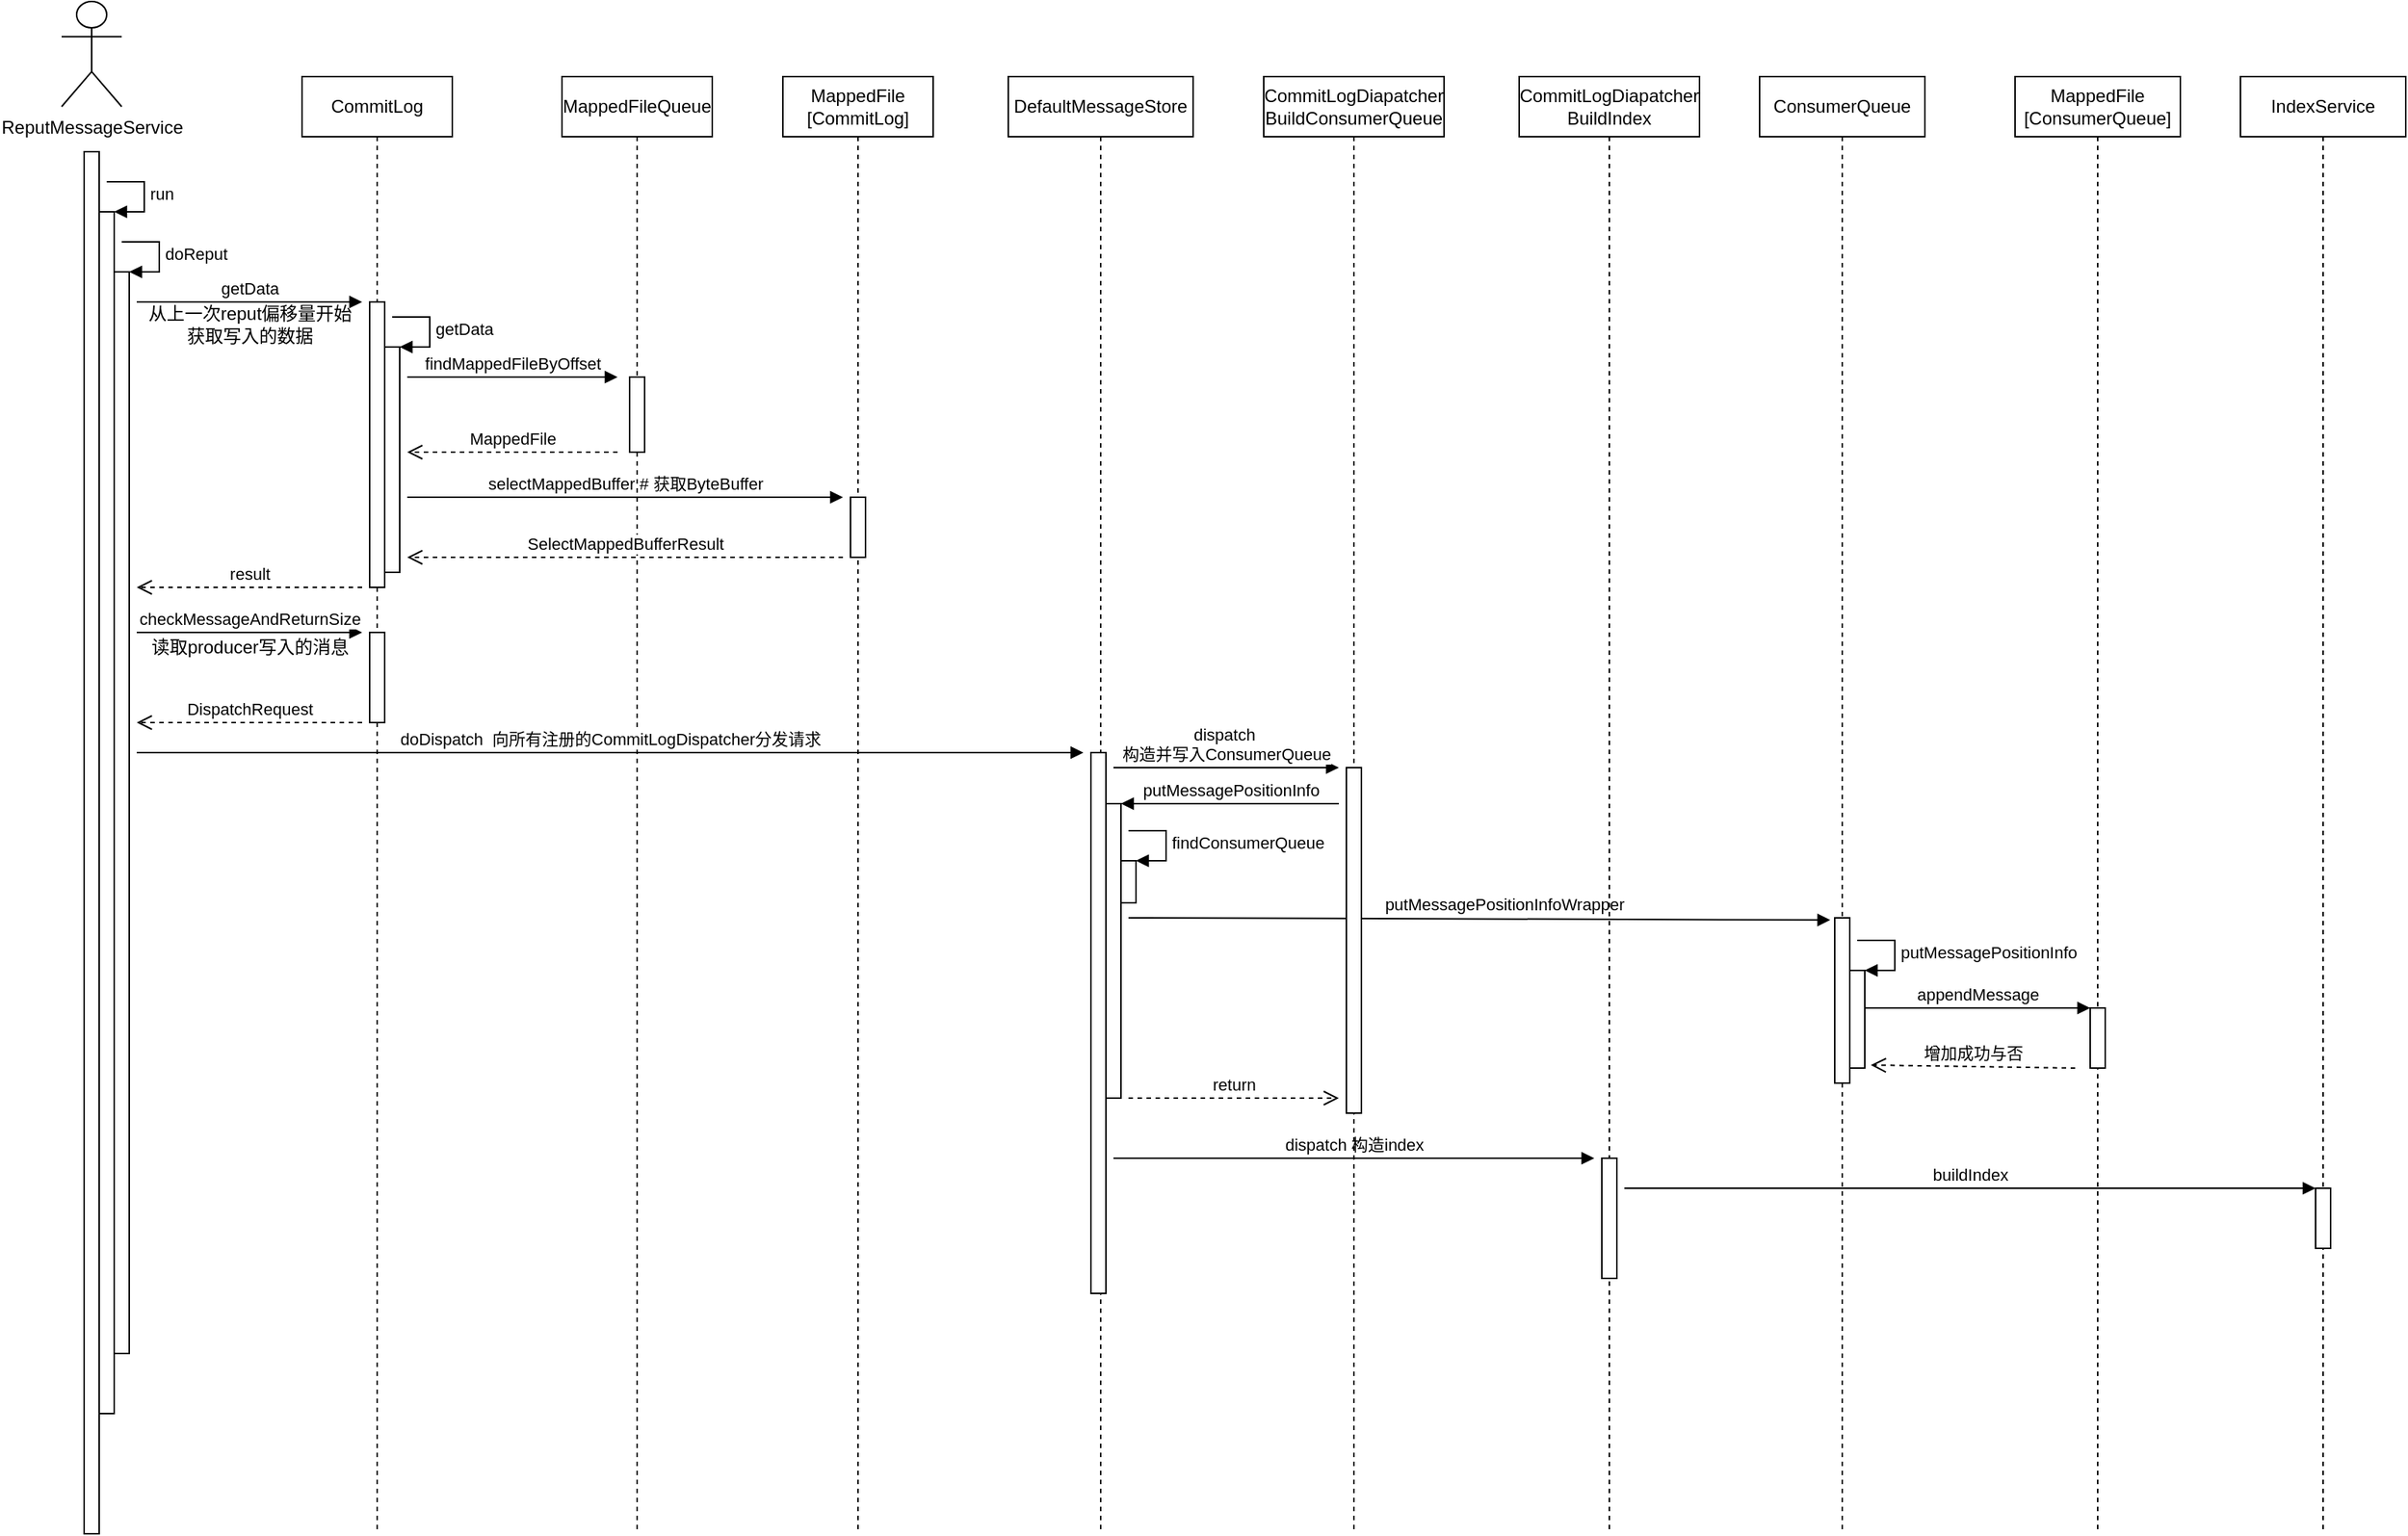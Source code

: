 <mxfile version="12.3.2" type="device" pages="3"><diagram id="EgtZbDpwH9RTkT5UkzHw" name="Page-1"><mxGraphModel dx="946" dy="725" grid="1" gridSize="10" guides="1" tooltips="1" connect="1" arrows="1" fold="1" page="1" pageScale="1" pageWidth="827" pageHeight="1169" math="0" shadow="0"><root><mxCell id="0"/><mxCell id="1" parent="0"/><mxCell id="aLy0qGlWGMyq7bjfk5lO-1" value="ReputMessageService" style="shape=umlActor;verticalLabelPosition=bottom;labelBackgroundColor=#ffffff;verticalAlign=top;html=1;" vertex="1" parent="1"><mxGeometry x="80" y="20" width="40" height="70" as="geometry"/></mxCell><mxCell id="aLy0qGlWGMyq7bjfk5lO-2" value="" style="html=1;points=[];perimeter=orthogonalPerimeter;" vertex="1" parent="1"><mxGeometry x="95" y="120" width="10" height="920" as="geometry"/></mxCell><mxCell id="aLy0qGlWGMyq7bjfk5lO-3" value="" style="html=1;points=[];perimeter=orthogonalPerimeter;" vertex="1" parent="1"><mxGeometry x="105" y="160" width="10" height="800" as="geometry"/></mxCell><mxCell id="aLy0qGlWGMyq7bjfk5lO-4" value="run" style="edgeStyle=orthogonalEdgeStyle;html=1;align=left;spacingLeft=2;endArrow=block;rounded=0;entryX=1;entryY=0;" edge="1" target="aLy0qGlWGMyq7bjfk5lO-3" parent="1"><mxGeometry relative="1" as="geometry"><mxPoint x="110" y="140" as="sourcePoint"/><Array as="points"><mxPoint x="135" y="140"/></Array></mxGeometry></mxCell><mxCell id="aLy0qGlWGMyq7bjfk5lO-5" value="" style="html=1;points=[];perimeter=orthogonalPerimeter;" vertex="1" parent="1"><mxGeometry x="115" y="200" width="10" height="720" as="geometry"/></mxCell><mxCell id="aLy0qGlWGMyq7bjfk5lO-6" value="doReput" style="edgeStyle=orthogonalEdgeStyle;html=1;align=left;spacingLeft=2;endArrow=block;rounded=0;entryX=1;entryY=0;" edge="1" target="aLy0qGlWGMyq7bjfk5lO-5" parent="1"><mxGeometry relative="1" as="geometry"><mxPoint x="120" y="180" as="sourcePoint"/><Array as="points"><mxPoint x="145" y="180"/></Array></mxGeometry></mxCell><mxCell id="aLy0qGlWGMyq7bjfk5lO-7" value="CommitLog" style="shape=umlLifeline;perimeter=lifelinePerimeter;whiteSpace=wrap;html=1;container=1;collapsible=0;recursiveResize=0;outlineConnect=0;" vertex="1" parent="1"><mxGeometry x="240" y="70" width="100" height="970" as="geometry"/></mxCell><mxCell id="aLy0qGlWGMyq7bjfk5lO-8" value="" style="html=1;points=[];perimeter=orthogonalPerimeter;" vertex="1" parent="aLy0qGlWGMyq7bjfk5lO-7"><mxGeometry x="45" y="150" width="10" height="190" as="geometry"/></mxCell><mxCell id="aLy0qGlWGMyq7bjfk5lO-10" value="" style="html=1;points=[];perimeter=orthogonalPerimeter;" vertex="1" parent="aLy0qGlWGMyq7bjfk5lO-7"><mxGeometry x="55" y="180" width="10" height="150" as="geometry"/></mxCell><mxCell id="aLy0qGlWGMyq7bjfk5lO-11" value="getData" style="edgeStyle=orthogonalEdgeStyle;html=1;align=left;spacingLeft=2;endArrow=block;rounded=0;entryX=1;entryY=0;" edge="1" target="aLy0qGlWGMyq7bjfk5lO-10" parent="aLy0qGlWGMyq7bjfk5lO-7"><mxGeometry relative="1" as="geometry"><mxPoint x="60" y="160" as="sourcePoint"/><Array as="points"><mxPoint x="85" y="160"/></Array></mxGeometry></mxCell><mxCell id="aLy0qGlWGMyq7bjfk5lO-16" value="findMappedFileByOffset" style="html=1;verticalAlign=bottom;endArrow=block;" edge="1" parent="aLy0qGlWGMyq7bjfk5lO-7"><mxGeometry width="80" relative="1" as="geometry"><mxPoint x="70" y="200" as="sourcePoint"/><mxPoint x="210" y="200" as="targetPoint"/></mxGeometry></mxCell><mxCell id="aLy0qGlWGMyq7bjfk5lO-20" value="selectMappedBuffer # 获取ByteBuffer" style="html=1;verticalAlign=bottom;endArrow=block;" edge="1" parent="aLy0qGlWGMyq7bjfk5lO-7"><mxGeometry width="80" relative="1" as="geometry"><mxPoint x="70" y="280" as="sourcePoint"/><mxPoint x="360" y="280" as="targetPoint"/></mxGeometry></mxCell><mxCell id="aLy0qGlWGMyq7bjfk5lO-24" value="" style="html=1;points=[];perimeter=orthogonalPerimeter;" vertex="1" parent="aLy0qGlWGMyq7bjfk5lO-7"><mxGeometry x="45" y="370" width="10" height="60" as="geometry"/></mxCell><mxCell id="aLy0qGlWGMyq7bjfk5lO-9" value="getData" style="html=1;verticalAlign=bottom;endArrow=block;" edge="1" parent="1"><mxGeometry width="80" relative="1" as="geometry"><mxPoint x="130" y="220" as="sourcePoint"/><mxPoint x="280" y="220" as="targetPoint"/></mxGeometry></mxCell><mxCell id="aLy0qGlWGMyq7bjfk5lO-12" value="MappedFileQueue" style="shape=umlLifeline;perimeter=lifelinePerimeter;whiteSpace=wrap;html=1;container=1;collapsible=0;recursiveResize=0;outlineConnect=0;" vertex="1" parent="1"><mxGeometry x="413" y="70" width="100" height="970" as="geometry"/></mxCell><mxCell id="aLy0qGlWGMyq7bjfk5lO-13" value="" style="html=1;points=[];perimeter=orthogonalPerimeter;" vertex="1" parent="aLy0qGlWGMyq7bjfk5lO-12"><mxGeometry x="45" y="200" width="10" height="50" as="geometry"/></mxCell><mxCell id="aLy0qGlWGMyq7bjfk5lO-17" value="MappedFile" style="html=1;verticalAlign=bottom;endArrow=open;dashed=1;endSize=8;" edge="1" parent="1"><mxGeometry relative="1" as="geometry"><mxPoint x="450" y="320" as="sourcePoint"/><mxPoint x="310" y="320" as="targetPoint"/></mxGeometry></mxCell><mxCell id="aLy0qGlWGMyq7bjfk5lO-18" value="MappedFile&lt;br&gt;[CommitLog]" style="shape=umlLifeline;perimeter=lifelinePerimeter;whiteSpace=wrap;html=1;container=1;collapsible=0;recursiveResize=0;outlineConnect=0;" vertex="1" parent="1"><mxGeometry x="560" y="70" width="100" height="970" as="geometry"/></mxCell><mxCell id="aLy0qGlWGMyq7bjfk5lO-19" value="" style="html=1;points=[];perimeter=orthogonalPerimeter;" vertex="1" parent="aLy0qGlWGMyq7bjfk5lO-18"><mxGeometry x="45" y="280" width="10" height="40" as="geometry"/></mxCell><mxCell id="aLy0qGlWGMyq7bjfk5lO-21" value="SelectMappedBufferResult" style="html=1;verticalAlign=bottom;endArrow=open;dashed=1;endSize=8;" edge="1" parent="1"><mxGeometry relative="1" as="geometry"><mxPoint x="600" y="390" as="sourcePoint"/><mxPoint x="310" y="390" as="targetPoint"/></mxGeometry></mxCell><mxCell id="aLy0qGlWGMyq7bjfk5lO-22" value="result" style="html=1;verticalAlign=bottom;endArrow=open;dashed=1;endSize=8;" edge="1" parent="1"><mxGeometry relative="1" as="geometry"><mxPoint x="280" y="410" as="sourcePoint"/><mxPoint x="130" y="410" as="targetPoint"/></mxGeometry></mxCell><mxCell id="aLy0qGlWGMyq7bjfk5lO-23" value="从上一次reput偏移量开始&lt;br&gt;获取写入的数据" style="text;html=1;align=center;verticalAlign=middle;resizable=0;points=[];;autosize=1;" vertex="1" parent="1"><mxGeometry x="130" y="220" width="150" height="30" as="geometry"/></mxCell><mxCell id="aLy0qGlWGMyq7bjfk5lO-25" value="checkMessageAndReturnSize" style="html=1;verticalAlign=bottom;endArrow=block;" edge="1" parent="1"><mxGeometry width="80" relative="1" as="geometry"><mxPoint x="130" y="440" as="sourcePoint"/><mxPoint x="280" y="440" as="targetPoint"/></mxGeometry></mxCell><mxCell id="aLy0qGlWGMyq7bjfk5lO-26" value="读取producer写入的消息" style="text;html=1;align=center;verticalAlign=middle;resizable=0;points=[];;autosize=1;" vertex="1" parent="1"><mxGeometry x="130" y="440" width="150" height="20" as="geometry"/></mxCell><mxCell id="aLy0qGlWGMyq7bjfk5lO-27" value="DispatchRequest" style="html=1;verticalAlign=bottom;endArrow=open;dashed=1;endSize=8;" edge="1" parent="1"><mxGeometry relative="1" as="geometry"><mxPoint x="280" y="500" as="sourcePoint"/><mxPoint x="130" y="500" as="targetPoint"/></mxGeometry></mxCell><mxCell id="aLy0qGlWGMyq7bjfk5lO-28" value="DefaultMessageStore" style="shape=umlLifeline;perimeter=lifelinePerimeter;whiteSpace=wrap;html=1;container=1;collapsible=0;recursiveResize=0;outlineConnect=0;" vertex="1" parent="1"><mxGeometry x="710" y="70" width="123" height="970" as="geometry"/></mxCell><mxCell id="aLy0qGlWGMyq7bjfk5lO-30" value="" style="html=1;points=[];perimeter=orthogonalPerimeter;" vertex="1" parent="aLy0qGlWGMyq7bjfk5lO-28"><mxGeometry x="55" y="450" width="10" height="360" as="geometry"/></mxCell><mxCell id="aLy0qGlWGMyq7bjfk5lO-36" value="dispatch&amp;nbsp; &lt;br&gt;构造并写入ConsumerQueue" style="html=1;verticalAlign=bottom;endArrow=block;" edge="1" parent="aLy0qGlWGMyq7bjfk5lO-28"><mxGeometry width="80" relative="1" as="geometry"><mxPoint x="70" y="460" as="sourcePoint"/><mxPoint x="220" y="460" as="targetPoint"/></mxGeometry></mxCell><mxCell id="aLy0qGlWGMyq7bjfk5lO-41" value="" style="html=1;points=[];perimeter=orthogonalPerimeter;" vertex="1" parent="aLy0qGlWGMyq7bjfk5lO-28"><mxGeometry x="65" y="484" width="10" height="196" as="geometry"/></mxCell><mxCell id="aLy0qGlWGMyq7bjfk5lO-42" value="putMessagePositionInfo" style="html=1;verticalAlign=bottom;endArrow=block;entryX=1;entryY=0;" edge="1" target="aLy0qGlWGMyq7bjfk5lO-41" parent="aLy0qGlWGMyq7bjfk5lO-28"><mxGeometry relative="1" as="geometry"><mxPoint x="220" y="484" as="sourcePoint"/></mxGeometry></mxCell><mxCell id="aLy0qGlWGMyq7bjfk5lO-44" value="" style="html=1;points=[];perimeter=orthogonalPerimeter;" vertex="1" parent="aLy0qGlWGMyq7bjfk5lO-28"><mxGeometry x="75" y="522" width="10" height="28" as="geometry"/></mxCell><mxCell id="aLy0qGlWGMyq7bjfk5lO-45" value="findConsumerQueue" style="edgeStyle=orthogonalEdgeStyle;html=1;align=left;spacingLeft=2;endArrow=block;rounded=0;entryX=1;entryY=0;" edge="1" target="aLy0qGlWGMyq7bjfk5lO-44" parent="aLy0qGlWGMyq7bjfk5lO-28"><mxGeometry relative="1" as="geometry"><mxPoint x="80" y="502" as="sourcePoint"/><Array as="points"><mxPoint x="105" y="502"/></Array></mxGeometry></mxCell><mxCell id="aLy0qGlWGMyq7bjfk5lO-48" value="putMessagePositionInfoWrapper" style="html=1;verticalAlign=bottom;endArrow=block;entryX=-0.3;entryY=0.013;entryDx=0;entryDy=0;entryPerimeter=0;" edge="1" parent="aLy0qGlWGMyq7bjfk5lO-28" target="aLy0qGlWGMyq7bjfk5lO-47"><mxGeometry x="0.071" y="1" width="80" relative="1" as="geometry"><mxPoint x="80" y="560" as="sourcePoint"/><mxPoint x="540" y="560" as="targetPoint"/><mxPoint as="offset"/></mxGeometry></mxCell><mxCell id="aLy0qGlWGMyq7bjfk5lO-62" value="dispatch 构造index" style="html=1;verticalAlign=bottom;endArrow=block;" edge="1" parent="aLy0qGlWGMyq7bjfk5lO-28"><mxGeometry width="80" relative="1" as="geometry"><mxPoint x="70" y="720" as="sourcePoint"/><mxPoint x="390" y="720" as="targetPoint"/></mxGeometry></mxCell><mxCell id="aLy0qGlWGMyq7bjfk5lO-31" value="doDispatch&amp;nbsp; 向所有注册的CommitLogDispatcher分发请求" style="html=1;verticalAlign=bottom;endArrow=block;" edge="1" parent="1"><mxGeometry width="80" relative="1" as="geometry"><mxPoint x="130" y="520" as="sourcePoint"/><mxPoint x="760" y="520" as="targetPoint"/></mxGeometry></mxCell><mxCell id="aLy0qGlWGMyq7bjfk5lO-32" value="CommitLogDiapatcher&lt;br&gt;BuildConsumerQueue" style="shape=umlLifeline;perimeter=lifelinePerimeter;whiteSpace=wrap;html=1;container=1;collapsible=0;recursiveResize=0;outlineConnect=0;" vertex="1" parent="1"><mxGeometry x="880" y="70" width="120" height="970" as="geometry"/></mxCell><mxCell id="aLy0qGlWGMyq7bjfk5lO-33" value="" style="html=1;points=[];perimeter=orthogonalPerimeter;" vertex="1" parent="aLy0qGlWGMyq7bjfk5lO-32"><mxGeometry x="55" y="460" width="10" height="230" as="geometry"/></mxCell><mxCell id="aLy0qGlWGMyq7bjfk5lO-34" value="CommitLogDiapatcher&lt;br&gt;BuildIndex" style="shape=umlLifeline;perimeter=lifelinePerimeter;whiteSpace=wrap;html=1;container=1;collapsible=0;recursiveResize=0;outlineConnect=0;" vertex="1" parent="1"><mxGeometry x="1050" y="70" width="120" height="970" as="geometry"/></mxCell><mxCell id="aLy0qGlWGMyq7bjfk5lO-35" value="" style="html=1;points=[];perimeter=orthogonalPerimeter;" vertex="1" parent="aLy0qGlWGMyq7bjfk5lO-34"><mxGeometry x="55" y="720" width="10" height="80" as="geometry"/></mxCell><mxCell id="aLy0qGlWGMyq7bjfk5lO-64" value="buildIndex" style="html=1;verticalAlign=bottom;endArrow=block;" edge="1" parent="aLy0qGlWGMyq7bjfk5lO-34"><mxGeometry width="80" relative="1" as="geometry"><mxPoint x="70" y="740" as="sourcePoint"/><mxPoint x="530" y="740" as="targetPoint"/></mxGeometry></mxCell><mxCell id="aLy0qGlWGMyq7bjfk5lO-46" value="ConsumerQueue" style="shape=umlLifeline;perimeter=lifelinePerimeter;whiteSpace=wrap;html=1;container=1;collapsible=0;recursiveResize=0;outlineConnect=0;" vertex="1" parent="1"><mxGeometry x="1210" y="70" width="110" height="970" as="geometry"/></mxCell><mxCell id="aLy0qGlWGMyq7bjfk5lO-47" value="" style="html=1;points=[];perimeter=orthogonalPerimeter;" vertex="1" parent="aLy0qGlWGMyq7bjfk5lO-46"><mxGeometry x="50" y="560" width="10" height="110" as="geometry"/></mxCell><mxCell id="aLy0qGlWGMyq7bjfk5lO-49" value="" style="html=1;points=[];perimeter=orthogonalPerimeter;" vertex="1" parent="aLy0qGlWGMyq7bjfk5lO-46"><mxGeometry x="60" y="595" width="10" height="65" as="geometry"/></mxCell><mxCell id="aLy0qGlWGMyq7bjfk5lO-50" value="putMessagePositionInfo" style="edgeStyle=orthogonalEdgeStyle;html=1;align=left;spacingLeft=2;endArrow=block;rounded=0;entryX=1;entryY=0;" edge="1" target="aLy0qGlWGMyq7bjfk5lO-49" parent="aLy0qGlWGMyq7bjfk5lO-46"><mxGeometry relative="1" as="geometry"><mxPoint x="65" y="575" as="sourcePoint"/><Array as="points"><mxPoint x="90" y="575"/></Array></mxGeometry></mxCell><mxCell id="aLy0qGlWGMyq7bjfk5lO-56" value="appendMessage" style="html=1;verticalAlign=bottom;endArrow=block;entryX=0;entryY=0;entryDx=0;entryDy=0;entryPerimeter=0;" edge="1" parent="aLy0qGlWGMyq7bjfk5lO-46" target="aLy0qGlWGMyq7bjfk5lO-55"><mxGeometry width="80" relative="1" as="geometry"><mxPoint x="70" y="620" as="sourcePoint"/><mxPoint x="210" y="620" as="targetPoint"/></mxGeometry></mxCell><mxCell id="aLy0qGlWGMyq7bjfk5lO-51" value="MappedFile&lt;br&gt;[ConsumerQueue]" style="shape=umlLifeline;perimeter=lifelinePerimeter;whiteSpace=wrap;html=1;container=1;collapsible=0;recursiveResize=0;outlineConnect=0;" vertex="1" parent="1"><mxGeometry x="1380" y="70" width="110" height="970" as="geometry"/></mxCell><mxCell id="aLy0qGlWGMyq7bjfk5lO-55" value="" style="html=1;points=[];perimeter=orthogonalPerimeter;" vertex="1" parent="aLy0qGlWGMyq7bjfk5lO-51"><mxGeometry x="50" y="620" width="10" height="40" as="geometry"/></mxCell><mxCell id="aLy0qGlWGMyq7bjfk5lO-57" value="增加成功与否" style="html=1;verticalAlign=bottom;endArrow=open;dashed=1;endSize=8;entryX=1.4;entryY=0.969;entryDx=0;entryDy=0;entryPerimeter=0;" edge="1" parent="1" target="aLy0qGlWGMyq7bjfk5lO-49"><mxGeometry relative="1" as="geometry"><mxPoint x="1420" y="730" as="sourcePoint"/><mxPoint x="1290" y="730" as="targetPoint"/></mxGeometry></mxCell><mxCell id="aLy0qGlWGMyq7bjfk5lO-59" value="return" style="html=1;verticalAlign=bottom;endArrow=open;dashed=1;endSize=8;" edge="1" parent="1"><mxGeometry relative="1" as="geometry"><mxPoint x="790" y="750" as="sourcePoint"/><mxPoint x="930" y="750" as="targetPoint"/></mxGeometry></mxCell><mxCell id="aLy0qGlWGMyq7bjfk5lO-60" value="IndexService" style="shape=umlLifeline;perimeter=lifelinePerimeter;whiteSpace=wrap;html=1;container=1;collapsible=0;recursiveResize=0;outlineConnect=0;" vertex="1" parent="1"><mxGeometry x="1530" y="70" width="110" height="970" as="geometry"/></mxCell><mxCell id="aLy0qGlWGMyq7bjfk5lO-61" value="" style="html=1;points=[];perimeter=orthogonalPerimeter;" vertex="1" parent="aLy0qGlWGMyq7bjfk5lO-60"><mxGeometry x="50" y="740" width="10" height="40" as="geometry"/></mxCell></root></mxGraphModel></diagram><diagram id="r-48XxhaCMrQ5tIbxF8X" name="rebalance"><mxGraphModel dx="946" dy="725" grid="1" gridSize="10" guides="1" tooltips="1" connect="1" arrows="1" fold="1" page="1" pageScale="1" pageWidth="827" pageHeight="1169" math="0" shadow="0"><root><mxCell id="wR2o6IQiaJGWkdRBstzc-0"/><mxCell id="wR2o6IQiaJGWkdRBstzc-1" parent="wR2o6IQiaJGWkdRBstzc-0"/><object label="&lt;div style=&quot;text-align: left&quot;&gt;consumer&lt;/div&gt;" placeholders="1" c4Name="name" c4Type="ExecutionEnvironment" c4Application="applicationAndVersion" id="wR2o6IQiaJGWkdRBstzc-2"><mxCell style="rounded=1;whiteSpace=wrap;html=1;labelBackgroundColor=none;fillColor=#ffffff;fontColor=#000000;align=left;arcSize=3;strokeColor=#000000;verticalAlign=bottom;" vertex="1" parent="wR2o6IQiaJGWkdRBstzc-1"><mxGeometry x="120" y="360" width="870" height="330" as="geometry"/><C4ExecutionEnvironment as="c4"/></mxCell></object><object label="&lt;div style=&quot;text-align: left&quot;&gt;name server&lt;/div&gt;" placeholders="1" c4Name="name" c4Type="ExecutionEnvironment" c4Application="applicationAndVersion" id="wR2o6IQiaJGWkdRBstzc-3"><mxCell style="rounded=1;whiteSpace=wrap;html=1;labelBackgroundColor=none;fillColor=#ffffff;fontColor=#000000;align=left;arcSize=3;strokeColor=#000000;verticalAlign=bottom;" vertex="1" parent="wR2o6IQiaJGWkdRBstzc-1"><mxGeometry x="120" y="40" width="570" height="280" as="geometry"/><C4ExecutionEnvironment as="c4"/></mxCell></object><object label="&lt;span&gt;&lt;b&gt;MQClientInstance&lt;/b&gt;&lt;/span&gt;&lt;div&gt;[Component:&amp;nbsp;&lt;span&gt;netty-client&lt;/span&gt;&lt;span&gt;]&lt;/span&gt;&lt;/div&gt;&lt;div&gt;&lt;br&gt;&lt;/div&gt;&lt;div&gt;&lt;br&gt;&lt;/div&gt;" placeholders="1" c4Name="name" c4Type="Component" c4Technology="technology" c4Description="Beschreibung" id="wR2o6IQiaJGWkdRBstzc-4"><mxCell style="rounded=1;whiteSpace=wrap;html=1;labelBackgroundColor=none;fillColor=#dae8fc;fontColor=#000000;align=center;arcSize=7;strokeColor=#6c8ebf;" vertex="1" parent="wR2o6IQiaJGWkdRBstzc-1"><mxGeometry x="150" y="370" width="160" height="110" as="geometry"/><C4Component as="c4"/></mxCell></object><object label="&lt;span&gt;&lt;b&gt;RouteInfoManager&lt;/b&gt;&lt;/span&gt;&lt;div&gt;[Component: map&lt;span&gt;]&lt;/span&gt;&lt;/div&gt;&lt;div&gt;&lt;br&gt;管理topic相关的路由信息，例如队列数量，所注册的broker信息，filter server信息&lt;/div&gt;&lt;div&gt;&lt;br&gt;&lt;/div&gt;" placeholders="1" c4Name="name" c4Type="Component" c4Technology="technology" c4Description="Beschreibung" id="wR2o6IQiaJGWkdRBstzc-6"><mxCell style="rounded=1;whiteSpace=wrap;html=1;labelBackgroundColor=none;fillColor=#dae8fc;fontColor=#000000;align=center;arcSize=7;strokeColor=#6c8ebf;" vertex="1" parent="wR2o6IQiaJGWkdRBstzc-1"><mxGeometry x="440" y="50" width="160" height="110" as="geometry"/><C4Component as="c4"/></mxCell></object><object label="&lt;span&gt;&lt;b&gt;KVConfigManager&lt;/b&gt;&lt;/span&gt;&lt;div&gt;[Component: map&lt;span&gt;]&lt;/span&gt;&lt;/div&gt;&lt;div&gt;&lt;br&gt;&lt;/div&gt;&lt;div&gt;管理元信息，例如topic是否有序&lt;/div&gt;" placeholders="1" c4Name="name" c4Type="Component" c4Technology="technology" c4Description="Beschreibung" id="wR2o6IQiaJGWkdRBstzc-7"><mxCell style="rounded=1;whiteSpace=wrap;html=1;labelBackgroundColor=none;fillColor=#dae8fc;fontColor=#000000;align=center;arcSize=7;strokeColor=#6c8ebf;" vertex="1" parent="wR2o6IQiaJGWkdRBstzc-1"><mxGeometry x="440" y="200" width="160" height="110" as="geometry"/><C4Component as="c4"/></mxCell></object><object label="&lt;span&gt;&lt;b&gt;RemotingServer&lt;/b&gt;&lt;/span&gt;&lt;div&gt;[Component: netty-server&lt;span&gt;]&lt;/span&gt;&lt;/div&gt;&lt;div&gt;&lt;br&gt;port: 9876&lt;/div&gt;&lt;div&gt;&lt;br&gt;&lt;/div&gt;" placeholders="1" c4Name="name" c4Type="Component" c4Technology="technology" c4Description="Beschreibung" id="wR2o6IQiaJGWkdRBstzc-8"><mxCell style="rounded=1;whiteSpace=wrap;html=1;labelBackgroundColor=none;fillColor=#dae8fc;fontColor=#000000;align=center;arcSize=7;strokeColor=#6c8ebf;" vertex="1" parent="wR2o6IQiaJGWkdRBstzc-1"><mxGeometry x="150" y="125" width="160" height="110" as="geometry"/><C4Component as="c4"/></mxCell></object><mxCell id="wR2o6IQiaJGWkdRBstzc-9" value="" style="endArrow=classic;html=1;exitX=0;exitY=0.25;exitDx=0;exitDy=0;entryX=0;entryY=0.5;entryDx=0;entryDy=0;fillColor=#ffe6cc;strokeColor=#d79b00;" edge="1" parent="wR2o6IQiaJGWkdRBstzc-1" source="wR2o6IQiaJGWkdRBstzc-4" target="wR2o6IQiaJGWkdRBstzc-8"><mxGeometry width="50" height="50" relative="1" as="geometry"><mxPoint x="50" y="430" as="sourcePoint"/><mxPoint x="90" y="170" as="targetPoint"/><Array as="points"><mxPoint x="80" y="398"/><mxPoint x="80" y="180"/></Array></mxGeometry></mxCell><mxCell id="wR2o6IQiaJGWkdRBstzc-10" value="1. 获取namesrv获取topic相关路由信息" style="text;html=1;align=center;verticalAlign=middle;resizable=0;points=[];;autosize=1;" vertex="1" parent="wR2o6IQiaJGWkdRBstzc-1"><mxGeometry x="80" y="330" width="220" height="20" as="geometry"/></mxCell><mxCell id="wR2o6IQiaJGWkdRBstzc-11" value="" style="endArrow=classic;html=1;exitX=1;exitY=0.25;exitDx=0;exitDy=0;entryX=0;entryY=0.5;entryDx=0;entryDy=0;fillColor=#ffe6cc;strokeColor=#d79b00;" edge="1" parent="wR2o6IQiaJGWkdRBstzc-1" source="wR2o6IQiaJGWkdRBstzc-8" target="wR2o6IQiaJGWkdRBstzc-6"><mxGeometry width="50" height="50" relative="1" as="geometry"><mxPoint x="330" y="190" as="sourcePoint"/><mxPoint x="380" y="140" as="targetPoint"/><Array as="points"><mxPoint x="360" y="153"/><mxPoint x="360" y="105"/></Array></mxGeometry></mxCell><mxCell id="wR2o6IQiaJGWkdRBstzc-12" value="" style="endArrow=classic;html=1;entryX=0;entryY=0.5;entryDx=0;entryDy=0;fillColor=#ffe6cc;strokeColor=#d79b00;" edge="1" parent="wR2o6IQiaJGWkdRBstzc-1" target="wR2o6IQiaJGWkdRBstzc-7"><mxGeometry width="50" height="50" relative="1" as="geometry"><mxPoint x="310" y="210" as="sourcePoint"/><mxPoint x="390" y="230" as="targetPoint"/><Array as="points"><mxPoint x="360" y="210"/><mxPoint x="360" y="255"/></Array></mxGeometry></mxCell><mxCell id="wR2o6IQiaJGWkdRBstzc-13" value="获取" style="text;html=1;align=center;verticalAlign=middle;resizable=0;points=[];;autosize=1;" vertex="1" parent="wR2o6IQiaJGWkdRBstzc-1"><mxGeometry x="360" y="115" width="40" height="20" as="geometry"/></mxCell><mxCell id="wR2o6IQiaJGWkdRBstzc-14" value="获取" style="text;html=1;align=center;verticalAlign=middle;resizable=0;points=[];;autosize=1;" vertex="1" parent="wR2o6IQiaJGWkdRBstzc-1"><mxGeometry x="360" y="225" width="40" height="20" as="geometry"/></mxCell><mxCell id="wR2o6IQiaJGWkdRBstzc-15" value="" style="endArrow=classic;html=1;exitX=0;exitY=0.25;exitDx=0;exitDy=0;entryX=0;entryY=0.5;entryDx=0;entryDy=0;fillColor=#ffe6cc;strokeColor=#d79b00;" edge="1" parent="wR2o6IQiaJGWkdRBstzc-1" source="wR2o6IQiaJGWkdRBstzc-8" target="wR2o6IQiaJGWkdRBstzc-4"><mxGeometry width="50" height="50" relative="1" as="geometry"><mxPoint x="10" y="250" as="sourcePoint"/><mxPoint x="60" y="420" as="targetPoint"/><Array as="points"><mxPoint x="60" y="153"/><mxPoint x="60" y="425"/></Array></mxGeometry></mxCell><mxCell id="wR2o6IQiaJGWkdRBstzc-16" value="2. 返回相关信息" style="text;html=1;align=center;verticalAlign=middle;resizable=0;points=[];;autosize=1;" vertex="1" parent="wR2o6IQiaJGWkdRBstzc-1"><mxGeometry x="40" y="125" width="100" height="20" as="geometry"/></mxCell><object label="&lt;span&gt;&lt;b&gt;DefaultMQPushConsumerImpl&lt;br&gt;&lt;/b&gt;&lt;/span&gt;&lt;div&gt;&lt;br&gt;&lt;/div&gt;" placeholders="1" c4Name="name" c4Type="Component" c4Technology="technology" c4Description="Beschreibung" id="wR2o6IQiaJGWkdRBstzc-17"><mxCell style="rounded=1;whiteSpace=wrap;html=1;labelBackgroundColor=none;fillColor=#dae8fc;fontColor=#000000;align=center;arcSize=7;strokeColor=#6c8ebf;" vertex="1" parent="wR2o6IQiaJGWkdRBstzc-1"><mxGeometry x="430" y="370" width="180" height="110" as="geometry"/><C4Component as="c4"/></mxCell></object><mxCell id="wR2o6IQiaJGWkdRBstzc-18" value="" style="endArrow=classic;html=1;exitX=1;exitY=0.5;exitDx=0;exitDy=0;entryX=0;entryY=0.5;entryDx=0;entryDy=0;fillColor=#ffe6cc;strokeColor=#d79b00;" edge="1" parent="wR2o6IQiaJGWkdRBstzc-1" source="wR2o6IQiaJGWkdRBstzc-4" target="wR2o6IQiaJGWkdRBstzc-17"><mxGeometry width="50" height="50" relative="1" as="geometry"><mxPoint x="350" y="390" as="sourcePoint"/><mxPoint x="400" y="340" as="targetPoint"/><Array as="points"/></mxGeometry></mxCell><mxCell id="wR2o6IQiaJGWkdRBstzc-19" value="3. 存储到本地" style="text;html=1;align=center;verticalAlign=middle;resizable=0;points=[];;autosize=1;" vertex="1" parent="wR2o6IQiaJGWkdRBstzc-1"><mxGeometry x="325" y="400" width="90" height="20" as="geometry"/></mxCell><object label="&lt;div style=&quot;text-align: left&quot;&gt;broker&lt;/div&gt;" placeholders="1" c4Name="name" c4Type="ExecutionEnvironment" c4Application="applicationAndVersion" id="wR2o6IQiaJGWkdRBstzc-20"><mxCell style="rounded=1;whiteSpace=wrap;html=1;labelBackgroundColor=none;fillColor=#ffffff;fontColor=#000000;align=left;arcSize=3;strokeColor=#000000;verticalAlign=bottom;" vertex="1" parent="wR2o6IQiaJGWkdRBstzc-1"><mxGeometry x="120" y="750" width="670" height="580" as="geometry"/><C4ExecutionEnvironment as="c4"/></mxCell></object><object label="&lt;span&gt;&lt;b&gt;RemotingServer&lt;/b&gt;&lt;/span&gt;&lt;div&gt;[Component: netty-server&lt;span&gt;]&lt;/span&gt;&lt;/div&gt;&lt;div&gt;&lt;br&gt;port: 10911&lt;/div&gt;&lt;div&gt;&lt;br&gt;&lt;/div&gt;" placeholders="1" c4Name="name" c4Type="Component" c4Technology="technology" c4Description="Beschreibung" id="wR2o6IQiaJGWkdRBstzc-21"><mxCell style="rounded=1;whiteSpace=wrap;html=1;labelBackgroundColor=none;fillColor=#dae8fc;fontColor=#000000;align=center;arcSize=7;strokeColor=#6c8ebf;" vertex="1" parent="wR2o6IQiaJGWkdRBstzc-1"><mxGeometry x="150" y="760" width="160" height="110" as="geometry"/><C4Component as="c4"/></mxCell></object><mxCell id="wR2o6IQiaJGWkdRBstzc-22" value="" style="endArrow=classic;html=1;exitX=0;exitY=0.75;exitDx=0;exitDy=0;entryX=0;entryY=0.25;entryDx=0;entryDy=0;fillColor=#f5f5f5;strokeColor=#666666;" edge="1" parent="wR2o6IQiaJGWkdRBstzc-1" source="wR2o6IQiaJGWkdRBstzc-4" target="wR2o6IQiaJGWkdRBstzc-21"><mxGeometry width="50" height="50" relative="1" as="geometry"><mxPoint x="40" y="600" as="sourcePoint"/><mxPoint x="80" y="800" as="targetPoint"/><Array as="points"><mxPoint x="80" y="453"/><mxPoint x="80" y="788"/></Array></mxGeometry></mxCell><mxCell id="wR2o6IQiaJGWkdRBstzc-23" value="4. 发送心跳包" style="text;html=1;align=center;verticalAlign=middle;resizable=0;points=[];;autosize=1;" vertex="1" parent="wR2o6IQiaJGWkdRBstzc-1"><mxGeometry x="60" y="430" width="90" height="20" as="geometry"/></mxCell><object label="&lt;span&gt;&lt;b&gt;SubscriptionGroupManager&lt;br&gt;&lt;/b&gt;[Component: map&lt;/span&gt;&lt;span&gt;]&lt;/span&gt;&lt;br&gt;&lt;div&gt;&lt;br&gt;管理消费者组相关信息&lt;/div&gt;" placeholders="1" c4Name="name" c4Type="Component" c4Technology="technology" c4Description="Beschreibung" id="wR2o6IQiaJGWkdRBstzc-24"><mxCell style="rounded=1;whiteSpace=wrap;html=1;labelBackgroundColor=none;fillColor=#dae8fc;fontColor=#000000;align=center;arcSize=7;strokeColor=#6c8ebf;" vertex="1" parent="wR2o6IQiaJGWkdRBstzc-1"><mxGeometry x="610" y="760" width="160" height="110" as="geometry"/><C4Component as="c4"/></mxCell></object><mxCell id="wR2o6IQiaJGWkdRBstzc-26" value="5. 构造订阅组信息" style="text;html=1;align=center;verticalAlign=middle;resizable=0;points=[];;autosize=1;" vertex="1" parent="wR2o6IQiaJGWkdRBstzc-1"><mxGeometry x="495" y="780" width="110" height="20" as="geometry"/></mxCell><object label="&lt;span&gt;&lt;b&gt;TopicConfigManager&lt;br&gt;&lt;/b&gt;[Component: map&lt;/span&gt;&lt;span&gt;]&lt;/span&gt;&lt;br&gt;&lt;div&gt;&lt;br&gt;管理topic配置信息&lt;/div&gt;" placeholders="1" c4Name="name" c4Type="Component" c4Technology="technology" c4Description="Beschreibung" id="wR2o6IQiaJGWkdRBstzc-27"><mxCell style="rounded=1;whiteSpace=wrap;html=1;labelBackgroundColor=none;fillColor=#dae8fc;fontColor=#000000;align=center;arcSize=7;strokeColor=#6c8ebf;" vertex="1" parent="wR2o6IQiaJGWkdRBstzc-1"><mxGeometry x="610" y="910" width="160" height="110" as="geometry"/><C4Component as="c4"/></mxCell></object><object label="&lt;span&gt;&lt;b&gt;ClientManagerProcessor&lt;/b&gt;&lt;/span&gt;&lt;div&gt;&lt;br&gt;&lt;/div&gt;&lt;div&gt;&lt;br&gt;处理客户端请求&lt;/div&gt;&lt;div&gt;&lt;br&gt;&lt;/div&gt;" placeholders="1" c4Name="name" c4Type="Component" c4Technology="technology" c4Description="Beschreibung" id="wR2o6IQiaJGWkdRBstzc-29"><mxCell style="rounded=1;whiteSpace=wrap;html=1;labelBackgroundColor=none;fillColor=#dae8fc;fontColor=#000000;align=center;arcSize=7;strokeColor=#6c8ebf;" vertex="1" parent="wR2o6IQiaJGWkdRBstzc-1"><mxGeometry x="335" y="760" width="160" height="110" as="geometry"/><C4Component as="c4"/></mxCell></object><mxCell id="wR2o6IQiaJGWkdRBstzc-30" value="" style="endArrow=classic;html=1;exitX=1;exitY=0.5;exitDx=0;exitDy=0;entryX=0;entryY=0.5;entryDx=0;entryDy=0;fillColor=#f5f5f5;strokeColor=#666666;" edge="1" parent="wR2o6IQiaJGWkdRBstzc-1" source="wR2o6IQiaJGWkdRBstzc-21" target="wR2o6IQiaJGWkdRBstzc-29"><mxGeometry width="50" height="50" relative="1" as="geometry"><mxPoint x="50" y="920" as="sourcePoint"/><mxPoint x="100" y="870" as="targetPoint"/></mxGeometry></mxCell><mxCell id="wR2o6IQiaJGWkdRBstzc-31" value="" style="endArrow=classic;html=1;exitX=1;exitY=0.5;exitDx=0;exitDy=0;entryX=0;entryY=0.5;entryDx=0;entryDy=0;fillColor=#f5f5f5;strokeColor=#666666;" edge="1" parent="wR2o6IQiaJGWkdRBstzc-1" source="wR2o6IQiaJGWkdRBstzc-29" target="wR2o6IQiaJGWkdRBstzc-24"><mxGeometry width="50" height="50" relative="1" as="geometry"><mxPoint x="480" y="950" as="sourcePoint"/><mxPoint x="530" y="900" as="targetPoint"/></mxGeometry></mxCell><mxCell id="wR2o6IQiaJGWkdRBstzc-32" value="" style="endArrow=classic;html=1;exitX=1;exitY=0.5;exitDx=0;exitDy=0;entryX=0;entryY=0.5;entryDx=0;entryDy=0;fillColor=#f5f5f5;strokeColor=#666666;" edge="1" parent="wR2o6IQiaJGWkdRBstzc-1" source="wR2o6IQiaJGWkdRBstzc-29" target="wR2o6IQiaJGWkdRBstzc-27"><mxGeometry width="50" height="50" relative="1" as="geometry"><mxPoint x="500" y="980" as="sourcePoint"/><mxPoint x="550" y="930" as="targetPoint"/><Array as="points"><mxPoint x="550" y="815"/><mxPoint x="550" y="965"/></Array></mxGeometry></mxCell><mxCell id="wR2o6IQiaJGWkdRBstzc-33" value="6. 构造相关的重试topic" style="text;html=1;align=center;verticalAlign=middle;resizable=0;points=[];;autosize=1;" vertex="1" parent="wR2o6IQiaJGWkdRBstzc-1"><mxGeometry x="490" y="880" width="140" height="20" as="geometry"/></mxCell><object label="&lt;span&gt;&lt;b&gt;ConsumerManager&lt;br&gt;&lt;/b&gt;[Component: map&lt;/span&gt;&lt;span&gt;]&lt;/span&gt;&lt;br&gt;&lt;div&gt;&lt;br&gt;管理consumer配置信息&lt;/div&gt;" placeholders="1" c4Name="name" c4Type="Component" c4Technology="technology" c4Description="Beschreibung" id="wR2o6IQiaJGWkdRBstzc-34"><mxCell style="rounded=1;whiteSpace=wrap;html=1;labelBackgroundColor=none;fillColor=#dae8fc;fontColor=#000000;align=center;arcSize=7;strokeColor=#6c8ebf;" vertex="1" parent="wR2o6IQiaJGWkdRBstzc-1"><mxGeometry x="335" y="910" width="160" height="110" as="geometry"/><C4Component as="c4"/></mxCell></object><mxCell id="wR2o6IQiaJGWkdRBstzc-35" value="" style="endArrow=classic;html=1;exitX=0.5;exitY=1;exitDx=0;exitDy=0;entryX=0.5;entryY=0;entryDx=0;entryDy=0;fillColor=#f5f5f5;strokeColor=#666666;" edge="1" parent="wR2o6IQiaJGWkdRBstzc-1" source="wR2o6IQiaJGWkdRBstzc-29" target="wR2o6IQiaJGWkdRBstzc-34"><mxGeometry width="50" height="50" relative="1" as="geometry"><mxPoint x="490" y="1080" as="sourcePoint"/><mxPoint x="540" y="1030" as="targetPoint"/></mxGeometry></mxCell><mxCell id="wR2o6IQiaJGWkdRBstzc-36" value="7. 注册consuemr" style="text;html=1;align=center;verticalAlign=middle;resizable=0;points=[];;autosize=1;" vertex="1" parent="wR2o6IQiaJGWkdRBstzc-1"><mxGeometry x="345" y="880" width="110" height="20" as="geometry"/></mxCell><object label="&lt;b&gt;RebalanceService&lt;/b&gt;&lt;br&gt;&lt;div&gt;[Component: thread&lt;span&gt;]&lt;/span&gt;&lt;/div&gt;&lt;div&gt;&lt;br&gt;&lt;/div&gt;&lt;div&gt;通知consuemr进行负载均衡&lt;/div&gt;" placeholders="1" c4Name="name" c4Type="Component" c4Technology="technology" c4Description="Beschreibung" id="wR2o6IQiaJGWkdRBstzc-38"><mxCell style="rounded=1;whiteSpace=wrap;html=1;labelBackgroundColor=none;fillColor=#dae8fc;fontColor=#000000;align=center;arcSize=7;strokeColor=#6c8ebf;" vertex="1" parent="wR2o6IQiaJGWkdRBstzc-1"><mxGeometry x="150" y="540" width="160" height="110" as="geometry"/><C4Component as="c4"/></mxCell></object><object label="&lt;b&gt;RebalancePushImpl&lt;/b&gt;&lt;br&gt;&lt;div&gt;[Component: thread&lt;span&gt;]&lt;/span&gt;&lt;/div&gt;&lt;div&gt;&lt;br&gt;&lt;/div&gt;&lt;div&gt;负载均衡组件&lt;/div&gt;" placeholders="1" c4Name="name" c4Type="Component" c4Technology="technology" c4Description="Beschreibung" id="wR2o6IQiaJGWkdRBstzc-39"><mxCell style="rounded=1;whiteSpace=wrap;html=1;labelBackgroundColor=none;fillColor=#dae8fc;fontColor=#000000;align=center;arcSize=7;strokeColor=#6c8ebf;" vertex="1" parent="wR2o6IQiaJGWkdRBstzc-1"><mxGeometry x="430" y="540" width="180" height="110" as="geometry"/><C4Component as="c4"/></mxCell></object><mxCell id="wR2o6IQiaJGWkdRBstzc-40" value="" style="endArrow=classic;html=1;exitX=1;exitY=0.5;exitDx=0;exitDy=0;entryX=0;entryY=0.673;entryDx=0;entryDy=0;fillColor=#dae8fc;strokeColor=#6c8ebf;entryPerimeter=0;" edge="1" parent="wR2o6IQiaJGWkdRBstzc-1" source="wR2o6IQiaJGWkdRBstzc-38" target="wR2o6IQiaJGWkdRBstzc-17"><mxGeometry width="50" height="50" relative="1" as="geometry"><mxPoint x="350" y="600" as="sourcePoint"/><mxPoint x="400" y="550" as="targetPoint"/><Array as="points"><mxPoint x="410" y="595"/><mxPoint x="410" y="444"/></Array></mxGeometry></mxCell><mxCell id="wR2o6IQiaJGWkdRBstzc-41" value="8. 通知执行负载均衡" style="text;html=1;align=center;verticalAlign=middle;resizable=0;points=[];;autosize=1;" vertex="1" parent="wR2o6IQiaJGWkdRBstzc-1"><mxGeometry x="300" y="595" width="120" height="20" as="geometry"/></mxCell><mxCell id="wR2o6IQiaJGWkdRBstzc-42" value="" style="endArrow=classic;html=1;exitX=0;exitY=0.25;exitDx=0;exitDy=0;entryX=1.006;entryY=0.9;entryDx=0;entryDy=0;fillColor=#dae8fc;strokeColor=#6c8ebf;entryPerimeter=0;" edge="1" parent="wR2o6IQiaJGWkdRBstzc-1" source="wR2o6IQiaJGWkdRBstzc-39" target="wR2o6IQiaJGWkdRBstzc-4"><mxGeometry width="50" height="50" relative="1" as="geometry"><mxPoint x="350" y="500" as="sourcePoint"/><mxPoint x="400" y="450" as="targetPoint"/><Array as="points"><mxPoint x="400" y="568"/><mxPoint x="400" y="469"/></Array></mxGeometry></mxCell><mxCell id="wR2o6IQiaJGWkdRBstzc-43" value="9. 获取订阅此topic&lt;br&gt;的consumer列表" style="text;html=1;align=center;verticalAlign=middle;resizable=0;points=[];;autosize=1;" vertex="1" parent="wR2o6IQiaJGWkdRBstzc-1"><mxGeometry x="300" y="435" width="110" height="30" as="geometry"/></mxCell><object label="&lt;span&gt;&lt;b&gt;ConsumerManagerProcessor&lt;/b&gt;&lt;/span&gt;&lt;div&gt;&lt;br&gt;&lt;/div&gt;&lt;div&gt;&lt;br&gt;处理consuemer客户端请求&lt;/div&gt;&lt;div&gt;&lt;br&gt;&lt;/div&gt;" placeholders="1" c4Name="name" c4Type="Component" c4Technology="technology" c4Description="Beschreibung" id="wR2o6IQiaJGWkdRBstzc-46"><mxCell style="rounded=1;whiteSpace=wrap;html=1;labelBackgroundColor=none;fillColor=#dae8fc;fontColor=#000000;align=center;arcSize=7;strokeColor=#6c8ebf;" vertex="1" parent="wR2o6IQiaJGWkdRBstzc-1"><mxGeometry x="326.5" y="1059" width="177" height="110" as="geometry"/><C4Component as="c4"/></mxCell></object><mxCell id="wR2o6IQiaJGWkdRBstzc-47" value="" style="endArrow=classic;html=1;exitX=0.75;exitY=1;exitDx=0;exitDy=0;entryX=0;entryY=0.25;entryDx=0;entryDy=0;fillColor=#dae8fc;strokeColor=#6c8ebf;" edge="1" parent="wR2o6IQiaJGWkdRBstzc-1" source="wR2o6IQiaJGWkdRBstzc-21" target="wR2o6IQiaJGWkdRBstzc-46"><mxGeometry width="50" height="50" relative="1" as="geometry"><mxPoint x="200" y="1010" as="sourcePoint"/><mxPoint x="250" y="960" as="targetPoint"/><Array as="points"><mxPoint x="270" y="1087"/></Array></mxGeometry></mxCell><mxCell id="wR2o6IQiaJGWkdRBstzc-48" value="" style="endArrow=classic;html=1;exitX=0.5;exitY=0;exitDx=0;exitDy=0;fillColor=#dae8fc;strokeColor=#6c8ebf;" edge="1" parent="wR2o6IQiaJGWkdRBstzc-1" source="wR2o6IQiaJGWkdRBstzc-46" target="wR2o6IQiaJGWkdRBstzc-34"><mxGeometry width="50" height="50" relative="1" as="geometry"><mxPoint x="270" y="1050" as="sourcePoint"/><mxPoint x="320" y="1000" as="targetPoint"/></mxGeometry></mxCell><mxCell id="wR2o6IQiaJGWkdRBstzc-49" value="" style="endArrow=classic;html=1;exitX=0.25;exitY=1;exitDx=0;exitDy=0;entryX=0;entryY=0.5;entryDx=0;entryDy=0;fillColor=#dae8fc;strokeColor=#6c8ebf;" edge="1" parent="wR2o6IQiaJGWkdRBstzc-1" source="wR2o6IQiaJGWkdRBstzc-4" target="wR2o6IQiaJGWkdRBstzc-21"><mxGeometry width="50" height="50" relative="1" as="geometry"><mxPoint x="40" y="610" as="sourcePoint"/><mxPoint x="80" y="820" as="targetPoint"/><Array as="points"><mxPoint x="190" y="500"/><mxPoint x="70" y="500"/><mxPoint x="70" y="815"/></Array></mxGeometry></mxCell><mxCell id="wR2o6IQiaJGWkdRBstzc-50" value="10. 发送查询consumer列表请求" style="text;html=1;align=center;verticalAlign=middle;resizable=0;points=[];;autosize=1;" vertex="1" parent="wR2o6IQiaJGWkdRBstzc-1"><mxGeometry x="40" y="480" width="180" height="20" as="geometry"/></mxCell><mxCell id="wR2o6IQiaJGWkdRBstzc-54" value="11. 获取此消费者组的所有客户端列表" style="text;html=1;align=center;verticalAlign=middle;resizable=0;points=[];;autosize=1;" vertex="1" parent="wR2o6IQiaJGWkdRBstzc-1"><mxGeometry x="300" y="1029.5" width="210" height="20" as="geometry"/></mxCell><mxCell id="wR2o6IQiaJGWkdRBstzc-55" value="" style="endArrow=classic;html=1;exitX=0.25;exitY=1;exitDx=0;exitDy=0;entryX=0.25;entryY=0;entryDx=0;entryDy=0;fillColor=#dae8fc;strokeColor=#6c8ebf;" edge="1" parent="wR2o6IQiaJGWkdRBstzc-1" source="wR2o6IQiaJGWkdRBstzc-17" target="wR2o6IQiaJGWkdRBstzc-39"><mxGeometry width="50" height="50" relative="1" as="geometry"><mxPoint x="750" y="510" as="sourcePoint"/><mxPoint x="750" y="490" as="targetPoint"/></mxGeometry></mxCell><object label="&lt;b&gt;AllocateMessage&lt;br&gt;QueueStrategy&lt;/b&gt;&lt;br&gt;&lt;div&gt;&lt;br&gt;&lt;/div&gt;&lt;div&gt;&lt;br&gt;&lt;/div&gt;&lt;div&gt;负载均衡策略&lt;/div&gt;" placeholders="1" c4Name="name" c4Type="Component" c4Technology="technology" c4Description="Beschreibung" id="wR2o6IQiaJGWkdRBstzc-57"><mxCell style="rounded=1;whiteSpace=wrap;html=1;labelBackgroundColor=none;fillColor=#dae8fc;fontColor=#000000;align=center;arcSize=7;strokeColor=#6c8ebf;" vertex="1" parent="wR2o6IQiaJGWkdRBstzc-1"><mxGeometry x="740" y="370" width="160" height="110" as="geometry"/><C4Component as="c4"/></mxCell></object><mxCell id="wR2o6IQiaJGWkdRBstzc-58" value="" style="endArrow=classic;html=1;exitX=1;exitY=0.25;exitDx=0;exitDy=0;entryX=0;entryY=0.25;entryDx=0;entryDy=0;fillColor=#dae8fc;strokeColor=#6c8ebf;" edge="1" parent="wR2o6IQiaJGWkdRBstzc-1" source="wR2o6IQiaJGWkdRBstzc-39" target="wR2o6IQiaJGWkdRBstzc-57"><mxGeometry width="50" height="50" relative="1" as="geometry"><mxPoint x="770" y="360" as="sourcePoint"/><mxPoint x="820" y="310" as="targetPoint"/><Array as="points"><mxPoint x="630" y="568"/><mxPoint x="630" y="398"/></Array></mxGeometry></mxCell><mxCell id="wR2o6IQiaJGWkdRBstzc-59" value="12. 根据consumser&lt;br&gt;列表和队列数量分配" style="text;html=1;align=center;verticalAlign=middle;resizable=0;points=[];;autosize=1;" vertex="1" parent="wR2o6IQiaJGWkdRBstzc-1"><mxGeometry x="610" y="370" width="120" height="30" as="geometry"/></mxCell><object label="&lt;b&gt;RemoteBrokerOffsetStore&lt;/b&gt;&lt;br&gt;&lt;div&gt;&lt;br&gt;&lt;/div&gt;&lt;div&gt;&lt;br&gt;&lt;/div&gt;&lt;div&gt;记录消费队列偏移量&lt;br&gt;从远程broker中获取&lt;/div&gt;" placeholders="1" c4Name="name" c4Type="Component" c4Technology="technology" c4Description="Beschreibung" id="wR2o6IQiaJGWkdRBstzc-60"><mxCell style="rounded=1;whiteSpace=wrap;html=1;labelBackgroundColor=none;fillColor=#dae8fc;fontColor=#000000;align=center;arcSize=7;strokeColor=#6c8ebf;" vertex="1" parent="wR2o6IQiaJGWkdRBstzc-1"><mxGeometry x="740" y="540" width="160" height="110" as="geometry"/><C4Component as="c4"/></mxCell></object><mxCell id="wR2o6IQiaJGWkdRBstzc-61" value="" style="endArrow=classic;html=1;exitX=1;exitY=0.5;exitDx=0;exitDy=0;fillColor=#f8cecc;strokeColor=#b85450;" edge="1" parent="wR2o6IQiaJGWkdRBstzc-1" source="wR2o6IQiaJGWkdRBstzc-39" target="wR2o6IQiaJGWkdRBstzc-60"><mxGeometry width="50" height="50" relative="1" as="geometry"><mxPoint x="820" y="770" as="sourcePoint"/><mxPoint x="870" y="720" as="targetPoint"/></mxGeometry></mxCell><mxCell id="wR2o6IQiaJGWkdRBstzc-62" value="13. 获取消费队列&lt;br&gt;初始偏移量" style="text;html=1;align=center;verticalAlign=middle;resizable=0;points=[];;autosize=1;" vertex="1" parent="wR2o6IQiaJGWkdRBstzc-1"><mxGeometry x="615" y="595" width="110" height="30" as="geometry"/></mxCell><mxCell id="wR2o6IQiaJGWkdRBstzc-63" value="" style="endArrow=classic;html=1;exitX=0.5;exitY=0;exitDx=0;exitDy=0;entryX=0.75;entryY=1;entryDx=0;entryDy=0;fillColor=#f8cecc;strokeColor=#b85450;" edge="1" parent="wR2o6IQiaJGWkdRBstzc-1" source="wR2o6IQiaJGWkdRBstzc-60" target="wR2o6IQiaJGWkdRBstzc-4"><mxGeometry width="50" height="50" relative="1" as="geometry"><mxPoint x="640" y="540" as="sourcePoint"/><mxPoint x="690" y="490" as="targetPoint"/><Array as="points"><mxPoint x="820" y="500"/><mxPoint x="270" y="500"/></Array></mxGeometry></mxCell><mxCell id="wR2o6IQiaJGWkdRBstzc-64" value="14. 从broker中获取，并本地缓存" style="text;html=1;align=center;verticalAlign=middle;resizable=0;points=[];;autosize=1;" vertex="1" parent="wR2o6IQiaJGWkdRBstzc-1"><mxGeometry x="732" y="510" width="190" height="20" as="geometry"/></mxCell><mxCell id="wR2o6IQiaJGWkdRBstzc-65" value="" style="endArrow=classic;html=1;exitX=0.5;exitY=1;exitDx=0;exitDy=0;entryX=0;entryY=0.75;entryDx=0;entryDy=0;fillColor=#f8cecc;strokeColor=#b85450;" edge="1" parent="wR2o6IQiaJGWkdRBstzc-1" source="wR2o6IQiaJGWkdRBstzc-4" target="wR2o6IQiaJGWkdRBstzc-21"><mxGeometry width="50" height="50" relative="1" as="geometry"><mxPoint x="30" y="600" as="sourcePoint"/><mxPoint x="40" y="840" as="targetPoint"/><Array as="points"><mxPoint x="230" y="520"/><mxPoint x="50" y="520"/><mxPoint x="50" y="843"/></Array></mxGeometry></mxCell><mxCell id="wR2o6IQiaJGWkdRBstzc-66" value="15. 发送查询偏移量请求" style="text;html=1;align=center;verticalAlign=middle;resizable=0;points=[];;autosize=1;" vertex="1" parent="wR2o6IQiaJGWkdRBstzc-1"><mxGeometry x="90" y="520" width="140" height="20" as="geometry"/></mxCell><object label="&lt;span&gt;&lt;b&gt;ConsumerOffsetManager&lt;br&gt;&lt;/b&gt;[Component: map&lt;/span&gt;&lt;span&gt;]&lt;/span&gt;&lt;br&gt;&lt;div&gt;&lt;br&gt;管理consumer队列信息&lt;/div&gt;&lt;div&gt;topic@group --&amp;gt; queueId&amp;nbsp;&lt;/div&gt;&lt;div&gt;--&amp;gt;&amp;nbsp;&lt;span&gt;offset&lt;/span&gt;&lt;/div&gt;" placeholders="1" c4Name="name" c4Type="Component" c4Technology="technology" c4Description="Beschreibung" id="wR2o6IQiaJGWkdRBstzc-67"><mxCell style="rounded=1;whiteSpace=wrap;html=1;labelBackgroundColor=none;fillColor=#dae8fc;fontColor=#000000;align=center;arcSize=7;strokeColor=#6c8ebf;" vertex="1" parent="wR2o6IQiaJGWkdRBstzc-1"><mxGeometry x="610" y="1059" width="160" height="110" as="geometry"/><C4Component as="c4"/></mxCell></object><mxCell id="wR2o6IQiaJGWkdRBstzc-68" value="" style="endArrow=classic;html=1;exitX=1;exitY=0.5;exitDx=0;exitDy=0;entryX=0;entryY=0.5;entryDx=0;entryDy=0;fillColor=#f8cecc;strokeColor=#b85450;" edge="1" parent="wR2o6IQiaJGWkdRBstzc-1" source="wR2o6IQiaJGWkdRBstzc-46" target="wR2o6IQiaJGWkdRBstzc-67"><mxGeometry width="50" height="50" relative="1" as="geometry"><mxPoint x="540" y="1250" as="sourcePoint"/><mxPoint x="590" y="1200" as="targetPoint"/></mxGeometry></mxCell><mxCell id="wR2o6IQiaJGWkdRBstzc-69" value="16. 先查询&lt;br&gt;offsetTable" style="text;html=1;align=center;verticalAlign=middle;resizable=0;points=[];;autosize=1;" vertex="1" parent="wR2o6IQiaJGWkdRBstzc-1"><mxGeometry x="520" y="1085" width="70" height="30" as="geometry"/></mxCell><object label="&lt;span&gt;&lt;b&gt;DefaultMessageStore&lt;/b&gt;&lt;/span&gt;&lt;br&gt;&lt;div&gt;&lt;br&gt;管理consumer队列信息&lt;/div&gt;&lt;div&gt;topic@group --&amp;gt; queueId&amp;nbsp;&lt;/div&gt;&lt;div&gt;--&amp;gt;&amp;nbsp;&lt;span&gt;offset&lt;/span&gt;&lt;/div&gt;" placeholders="1" c4Name="name" c4Type="Component" c4Technology="technology" c4Description="Beschreibung" id="wR2o6IQiaJGWkdRBstzc-70"><mxCell style="rounded=1;whiteSpace=wrap;html=1;labelBackgroundColor=none;fillColor=#dae8fc;fontColor=#000000;align=center;arcSize=7;strokeColor=#6c8ebf;" vertex="1" parent="wR2o6IQiaJGWkdRBstzc-1"><mxGeometry x="610" y="1208" width="160" height="110" as="geometry"/><C4Component as="c4"/></mxCell></object><mxCell id="wR2o6IQiaJGWkdRBstzc-71" value="" style="endArrow=classic;html=1;exitX=0.5;exitY=1;exitDx=0;exitDy=0;entryX=0;entryY=0.5;entryDx=0;entryDy=0;fillColor=#f8cecc;strokeColor=#b85450;" edge="1" parent="wR2o6IQiaJGWkdRBstzc-1" source="wR2o6IQiaJGWkdRBstzc-46" target="wR2o6IQiaJGWkdRBstzc-70"><mxGeometry width="50" height="50" relative="1" as="geometry"><mxPoint x="190" y="1240" as="sourcePoint"/><mxPoint x="240" y="1190" as="targetPoint"/><Array as="points"><mxPoint x="415" y="1263"/></Array></mxGeometry></mxCell><mxCell id="wR2o6IQiaJGWkdRBstzc-72" value="17. 没有则再查询&lt;br&gt;consumerQueueTable" style="text;html=1;align=center;verticalAlign=middle;resizable=0;points=[];;autosize=1;" vertex="1" parent="wR2o6IQiaJGWkdRBstzc-1"><mxGeometry x="438.5" y="1230" width="130" height="30" as="geometry"/></mxCell><mxCell id="wR2o6IQiaJGWkdRBstzc-73" value="" style="endArrow=classic;html=1;exitX=0.25;exitY=1;exitDx=0;exitDy=0;entryX=0;entryY=0.75;entryDx=0;entryDy=0;fillColor=#f8cecc;strokeColor=#b85450;" edge="1" parent="wR2o6IQiaJGWkdRBstzc-1" source="wR2o6IQiaJGWkdRBstzc-21" target="wR2o6IQiaJGWkdRBstzc-46"><mxGeometry width="50" height="50" relative="1" as="geometry"><mxPoint x="60" y="1030" as="sourcePoint"/><mxPoint x="110" y="980" as="targetPoint"/><Array as="points"><mxPoint x="190" y="1142"/></Array></mxGeometry></mxCell><mxCell id="wR2o6IQiaJGWkdRBstzc-74" value="" style="endArrow=classic;html=1;exitX=0.75;exitY=0;exitDx=0;exitDy=0;entryX=0.75;entryY=1;entryDx=0;entryDy=0;" edge="1" parent="wR2o6IQiaJGWkdRBstzc-1" source="wR2o6IQiaJGWkdRBstzc-39" target="wR2o6IQiaJGWkdRBstzc-17"><mxGeometry width="50" height="50" relative="1" as="geometry"><mxPoint x="550" y="740" as="sourcePoint"/><mxPoint x="600" y="690" as="targetPoint"/></mxGeometry></mxCell><mxCell id="wR2o6IQiaJGWkdRBstzc-75" value="18. 构造pull数据请求" style="text;html=1;align=center;verticalAlign=middle;resizable=0;points=[];;autosize=1;" vertex="1" parent="wR2o6IQiaJGWkdRBstzc-1"><mxGeometry x="503.5" y="515" width="130" height="20" as="geometry"/></mxCell><mxCell id="wR2o6IQiaJGWkdRBstzc-89" value="&lt;span style=&quot;color: rgba(0 , 0 , 0 , 0) ; font-family: monospace ; font-size: 0px&quot;&gt;%3CmxGraphModel%3E%3Croot%3E%3CmxCell%20id%3D%220%22%2F%3E%3CmxCell%20id%3D%221%22%20parent%3D%220%22%2F%3E%3CmxCell%20id%3D%222%22%20value%3D%22%E5%8F%91%E9%80%81%E5%BF%83%E8%B7%B3%E5%8C%85%E8%87%B3broker%22%20style%3D%22text%3Bhtml%3D1%3Balign%3Dcenter%3BverticalAlign%3Dmiddle%3Bresizable%3D0%3Bpoints%3D%5B%5D%3B%3Bautosize%3D1%3B%22%20vertex%3D%221%22%20parent%3D%221%22%3E%3CmxGeometry%20x%3D%22830%22%20y%3D%2260%22%20width%3D%22120%22%20height%3D%2220%22%20as%3D%22geometry%22%2F%3E%3C%2FmxCell%3E%3CmxCell%20id%3D%223%22%20value%3D%22%E9%80%9A%E7%9F%A5%E6%89%A7%E8%A1%8C%E8%B4%9F%E8%BD%BD%E5%9D%87%E8%A1%A1%22%20style%3D%22text%3Bhtml%3D1%3Balign%3Dcenter%3BverticalAlign%3Dmiddle%3Bresizable%3D0%3Bpoints%3D%5B%5D%3B%3Bautosize%3D1%3B%22%20vertex%3D%221%22%20parent%3D%221%22%3E%3CmxGeometry%20x%3D%22835%22%20y%3D%2285%22%20width%3D%22110%22%20height%3D%2220%22%20as%3D%22geometry%22%2F%3E%3C%2FmxCell%3E%3CmxCell%20id%3D%224%22%20value%3D%22%22%20style%3D%22endArrow%3Dclassic%3Bhtml%3D1%3BfillColor%3D%23ffe6cc%3BstrokeColor%3D%23d79b00%3B%22%20edge%3D%221%22%20parent%3D%221%22%3E%3CmxGeometry%20width%3D%2250%22%20height%3D%2250%22%20relative%3D%221%22%20as%3D%22geometry%22%3E%3CmxPoint%20x%3D%22760%22%20y%3D%2239.5%22%20as%3D%22sourcePoint%22%2F%3E%3CmxPoint%20x%3D%22820%22%20y%3D%2239.5%22%20as%3D%22targetPoint%22%2F%3E%3C%2FmxGeometry%3E%3C%2FmxCell%3E%3CmxCell%20id%3D%225%22%20value%3D%22%E8%8E%B7%E5%8F%96topic%E8%B7%AF%E7%94%B1%E4%BF%A1%E6%81%AF%22%20style%3D%22text%3Bhtml%3D1%3Balign%3Dcenter%3BverticalAlign%3Dmiddle%3Bresizable%3D0%3Bpoints%3D%5B%5D%3B%3Bautosize%3D1%3B%22%20vertex%3D%221%22%20parent%3D%221%22%3E%3CmxGeometry%20x%3D%22830%22%20y%3D%2230%22%20width%3D%22110%22%20height%3D%2220%22%20as%3D%22geometry%22%2F%3E%3C%2FmxCell%3E%3CmxCell%20id%3D%226%22%20value%3D%22%22%20style%3D%22endArrow%3Dclassic%3Bhtml%3D1%3BfillColor%3D%23f5f5f5%3BstrokeColor%3D%23666666%3B%22%20edge%3D%221%22%20parent%3D%221%22%3E%3CmxGeometry%20width%3D%2250%22%20height%3D%2250%22%20relative%3D%221%22%20as%3D%22geometry%22%3E%3CmxPoint%20x%3D%22760%22%20y%3D%2279.5%22%20as%3D%22sourcePoint%22%2F%3E%3CmxPoint%20x%3D%22820%22%20y%3D%2279.5%22%20as%3D%22targetPoint%22%2F%3E%3C%2FmxGeometry%3E%3C%2FmxCell%3E%3CmxCell%20id%3D%227%22%20value%3D%22%22%20style%3D%22endArrow%3Dclassic%3Bhtml%3D1%3BfillColor%3D%23dae8fc%3BstrokeColor%3D%236c8ebf%3B%22%20edge%3D%221%22%20parent%3D%221%22%3E%3CmxGeometry%20width%3D%2250%22%20height%3D%2250%22%20relative%3D%221%22%20as%3D%22geometry%22%3E%3CmxPoint%20x%3D%22760%22%20y%3D%22114.5%22%20as%3D%22sourcePoint%22%2F%3E%3CmxPoint%20x%3D%22820%22%20y%3D%22114.5%22%20as%3D%22targetPoint%22%2F%3E%3C%2FmxGeometry%3E%3C%2FmxCell%3E%3CmxCell%20id%3D%228%22%20value%3D%22%22%20style%3D%22endArrow%3Dclassic%3Bhtml%3D1%3BfillColor%3D%23dae8fc%3BstrokeColor%3D%236c8ebf%3B%22%20edge%3D%221%22%20parent%3D%221%22%3E%3CmxGeometry%20width%3D%2250%22%20height%3D%2250%22%20relative%3D%221%22%20as%3D%22geometry%22%3E%3CmxPoint%20x%3D%22760%22%20y%3D%22134%22%20as%3D%22sourcePoint%22%2F%3E%3CmxPoint%20x%3D%22820%22%20y%3D%22134%22%20as%3D%22targetPoint%22%2F%3E%3C%2FmxGeometry%3E%3C%2FmxCell%3E%3C%2Froot%3E%3C%2FmxGraphModel%3E&lt;/span&gt;" style="text;html=1;align=center;verticalAlign=middle;resizable=0;points=[];;autosize=1;" vertex="1" parent="wR2o6IQiaJGWkdRBstzc-1"><mxGeometry x="369" y="1459" width="20" height="20" as="geometry"/></mxCell><mxCell id="wR2o6IQiaJGWkdRBstzc-90" value="发送心跳包至broker" style="text;html=1;align=center;verticalAlign=middle;resizable=0;points=[];;autosize=1;" vertex="1" parent="wR2o6IQiaJGWkdRBstzc-1"><mxGeometry x="815" y="110" width="120" height="20" as="geometry"/></mxCell><mxCell id="wR2o6IQiaJGWkdRBstzc-91" value="执行负载均衡" style="text;html=1;align=center;verticalAlign=middle;resizable=0;points=[];;autosize=1;" vertex="1" parent="wR2o6IQiaJGWkdRBstzc-1"><mxGeometry x="825" y="150" width="90" height="20" as="geometry"/></mxCell><mxCell id="wR2o6IQiaJGWkdRBstzc-92" value="" style="endArrow=classic;html=1;fillColor=#ffe6cc;strokeColor=#d79b00;" edge="1" parent="wR2o6IQiaJGWkdRBstzc-1"><mxGeometry width="50" height="50" relative="1" as="geometry"><mxPoint x="740" y="78.5" as="sourcePoint"/><mxPoint x="800" y="78.5" as="targetPoint"/></mxGeometry></mxCell><mxCell id="wR2o6IQiaJGWkdRBstzc-93" value="获取topic路由信息" style="text;html=1;align=center;verticalAlign=middle;resizable=0;points=[];;autosize=1;" vertex="1" parent="wR2o6IQiaJGWkdRBstzc-1"><mxGeometry x="815" y="70" width="110" height="20" as="geometry"/></mxCell><mxCell id="wR2o6IQiaJGWkdRBstzc-94" value="" style="endArrow=classic;html=1;fillColor=#f5f5f5;strokeColor=#666666;" edge="1" parent="wR2o6IQiaJGWkdRBstzc-1"><mxGeometry width="50" height="50" relative="1" as="geometry"><mxPoint x="740" y="118.5" as="sourcePoint"/><mxPoint x="800" y="118.5" as="targetPoint"/></mxGeometry></mxCell><mxCell id="wR2o6IQiaJGWkdRBstzc-95" value="" style="endArrow=classic;html=1;fillColor=#dae8fc;strokeColor=#6c8ebf;" edge="1" parent="wR2o6IQiaJGWkdRBstzc-1"><mxGeometry width="50" height="50" relative="1" as="geometry"><mxPoint x="740" y="160" as="sourcePoint"/><mxPoint x="800" y="160" as="targetPoint"/></mxGeometry></mxCell><mxCell id="wR2o6IQiaJGWkdRBstzc-96" value="" style="endArrow=classic;html=1;fillColor=#f8cecc;strokeColor=#b85450;" edge="1" parent="wR2o6IQiaJGWkdRBstzc-1"><mxGeometry width="50" height="50" relative="1" as="geometry"><mxPoint x="740" y="200" as="sourcePoint"/><mxPoint x="800" y="200" as="targetPoint"/></mxGeometry></mxCell><mxCell id="wR2o6IQiaJGWkdRBstzc-99" value="获取消费队列偏移量" style="text;html=1;align=center;verticalAlign=middle;resizable=0;points=[];;autosize=1;" vertex="1" parent="wR2o6IQiaJGWkdRBstzc-1"><mxGeometry x="815" y="190" width="120" height="20" as="geometry"/></mxCell><mxCell id="wR2o6IQiaJGWkdRBstzc-100" value="" style="endArrow=classic;html=1;fillColor=#f8cecc;strokeColor=#000000;" edge="1" parent="wR2o6IQiaJGWkdRBstzc-1"><mxGeometry width="50" height="50" relative="1" as="geometry"><mxPoint x="740" y="240" as="sourcePoint"/><mxPoint x="800" y="240" as="targetPoint"/></mxGeometry></mxCell><mxCell id="wR2o6IQiaJGWkdRBstzc-101" value="构造pull请求" style="text;html=1;align=center;verticalAlign=middle;resizable=0;points=[];;autosize=1;" vertex="1" parent="wR2o6IQiaJGWkdRBstzc-1"><mxGeometry x="825" y="230" width="80" height="20" as="geometry"/></mxCell></root></mxGraphModel></diagram><diagram id="4b51AR97VuSxDrGo7Th_" name="reput"><mxGraphModel dx="946" dy="725" grid="1" gridSize="10" guides="1" tooltips="1" connect="1" arrows="1" fold="1" page="1" pageScale="1" pageWidth="827" pageHeight="1169" math="0" shadow="0"><root><mxCell id="KkDTwZOTI0fez3Dwc_iX-0"/><mxCell id="KkDTwZOTI0fez3Dwc_iX-1" parent="KkDTwZOTI0fez3Dwc_iX-0"/><object label="&lt;span&gt;&lt;b&gt;ReputMessageService&lt;/b&gt;&lt;/span&gt;&lt;div&gt;[Component:&amp;nbsp;&lt;span&gt;thread&lt;/span&gt;&lt;span&gt;]&lt;/span&gt;&lt;/div&gt;&lt;div&gt;&lt;br&gt;&lt;/div&gt;&lt;div&gt;填充ConsumerQueue以及IndexFile&lt;/div&gt;" placeholders="1" c4Name="name" c4Type="Component" c4Technology="technology" c4Description="Beschreibung" id="KkDTwZOTI0fez3Dwc_iX-2"><mxCell style="rounded=1;whiteSpace=wrap;html=1;labelBackgroundColor=none;fillColor=#dae8fc;fontColor=#000000;align=center;arcSize=7;strokeColor=#6c8ebf;" vertex="1" parent="KkDTwZOTI0fez3Dwc_iX-1"><mxGeometry x="100" y="120" width="160" height="110" as="geometry"/><C4Component as="c4"/></mxCell></object><object label="&lt;span&gt;&lt;b&gt;CommitLog&lt;br&gt;&lt;/b&gt;&lt;/span&gt;&lt;div&gt;&lt;br&gt;&lt;/div&gt;&lt;div&gt;存储消息&lt;/div&gt;" placeholders="1" c4Name="name" c4Type="Component" c4Technology="technology" c4Description="Beschreibung" id="KkDTwZOTI0fez3Dwc_iX-3"><mxCell style="rounded=1;whiteSpace=wrap;html=1;labelBackgroundColor=none;fillColor=#dae8fc;fontColor=#000000;align=center;arcSize=7;strokeColor=#6c8ebf;" vertex="1" parent="KkDTwZOTI0fez3Dwc_iX-1"><mxGeometry x="100" y="350" width="160" height="110" as="geometry"/><C4Component as="c4"/></mxCell></object><mxCell id="KkDTwZOTI0fez3Dwc_iX-4" value="" style="endArrow=classic;html=1;strokeColor=#000000;exitX=0.5;exitY=1;exitDx=0;exitDy=0;entryX=0.5;entryY=0;entryDx=0;entryDy=0;" edge="1" parent="KkDTwZOTI0fez3Dwc_iX-1" source="KkDTwZOTI0fez3Dwc_iX-2" target="KkDTwZOTI0fez3Dwc_iX-3"><mxGeometry width="50" height="50" relative="1" as="geometry"><mxPoint x="260" y="280" as="sourcePoint"/><mxPoint x="310" y="230" as="targetPoint"/></mxGeometry></mxCell><mxCell id="KkDTwZOTI0fez3Dwc_iX-5" value="1. 获取可操作数据" style="text;html=1;align=center;verticalAlign=middle;resizable=0;points=[];;autosize=1;" vertex="1" parent="KkDTwZOTI0fez3Dwc_iX-1"><mxGeometry x="124" y="275" width="110" height="20" as="geometry"/></mxCell><object label="&lt;span&gt;&lt;b&gt;CommitLogDispatcher&lt;br&gt;BuildConsumerQueue&lt;br&gt;&lt;/b&gt;&lt;/span&gt;&lt;div&gt;&lt;br&gt;&lt;/div&gt;&lt;div&gt;构造consumer queue&lt;/div&gt;" placeholders="1" c4Name="name" c4Type="Component" c4Technology="technology" c4Description="Beschreibung" id="KkDTwZOTI0fez3Dwc_iX-6"><mxCell style="rounded=1;whiteSpace=wrap;html=1;labelBackgroundColor=none;fillColor=#dae8fc;fontColor=#000000;align=center;arcSize=7;strokeColor=#6c8ebf;" vertex="1" parent="KkDTwZOTI0fez3Dwc_iX-1"><mxGeometry x="400" y="50" width="160" height="110" as="geometry"/><C4Component as="c4"/></mxCell></object><object label="&lt;span&gt;&lt;b&gt;CommitLogDispatcher&lt;br&gt;BuildIndex&lt;br&gt;&lt;/b&gt;&lt;/span&gt;&lt;div&gt;&lt;br&gt;&lt;/div&gt;&lt;div&gt;构造索引&lt;/div&gt;" placeholders="1" c4Name="name" c4Type="Component" c4Technology="technology" c4Description="Beschreibung" id="KkDTwZOTI0fez3Dwc_iX-7"><mxCell style="rounded=1;whiteSpace=wrap;html=1;labelBackgroundColor=none;fillColor=#dae8fc;fontColor=#000000;align=center;arcSize=7;strokeColor=#6c8ebf;" vertex="1" parent="KkDTwZOTI0fez3Dwc_iX-1"><mxGeometry x="400" y="210" width="160" height="110" as="geometry"/><C4Component as="c4"/></mxCell></object><mxCell id="KkDTwZOTI0fez3Dwc_iX-8" value="" style="endArrow=classic;html=1;strokeColor=#000000;exitX=1;exitY=0.25;exitDx=0;exitDy=0;entryX=0;entryY=0.5;entryDx=0;entryDy=0;" edge="1" parent="KkDTwZOTI0fez3Dwc_iX-1" source="KkDTwZOTI0fez3Dwc_iX-2" target="KkDTwZOTI0fez3Dwc_iX-6"><mxGeometry width="50" height="50" relative="1" as="geometry"><mxPoint x="310" y="260" as="sourcePoint"/><mxPoint x="360" y="210" as="targetPoint"/><Array as="points"><mxPoint x="320" y="148"/><mxPoint x="320" y="105"/></Array></mxGeometry></mxCell><mxCell id="KkDTwZOTI0fez3Dwc_iX-9" value="" style="endArrow=classic;html=1;strokeColor=#000000;exitX=1;exitY=0.75;exitDx=0;exitDy=0;entryX=0;entryY=0.5;entryDx=0;entryDy=0;" edge="1" parent="KkDTwZOTI0fez3Dwc_iX-1" source="KkDTwZOTI0fez3Dwc_iX-2" target="KkDTwZOTI0fez3Dwc_iX-7"><mxGeometry width="50" height="50" relative="1" as="geometry"><mxPoint x="350" y="240" as="sourcePoint"/><mxPoint x="400" y="190" as="targetPoint"/><Array as="points"><mxPoint x="320" y="203"/><mxPoint x="320" y="265"/></Array></mxGeometry></mxCell><mxCell id="KkDTwZOTI0fez3Dwc_iX-10" value="2.&amp;nbsp;&amp;nbsp;&lt;span style=&quot;white-space: normal&quot;&gt;构造consumer queue&lt;/span&gt;" style="text;html=1;align=center;verticalAlign=middle;resizable=0;points=[];;autosize=1;" vertex="1" parent="KkDTwZOTI0fez3Dwc_iX-1"><mxGeometry x="215" y="110" width="150" height="20" as="geometry"/></mxCell><mxCell id="KkDTwZOTI0fez3Dwc_iX-11" value="3. 构造索引" style="text;html=1;align=center;verticalAlign=middle;resizable=0;points=[];;autosize=1;" vertex="1" parent="KkDTwZOTI0fez3Dwc_iX-1"><mxGeometry x="250" y="210" width="80" height="20" as="geometry"/></mxCell><object label="&lt;span&gt;&lt;b&gt;ConsumerQueue&lt;br&gt;&lt;/b&gt;&lt;/span&gt;&lt;div&gt;&lt;br&gt;&lt;/div&gt;&lt;div&gt;消费者队列，储存消息偏移量，消息大小以及hashcode&lt;/div&gt;" placeholders="1" c4Name="name" c4Type="Component" c4Technology="technology" c4Description="Beschreibung" id="KkDTwZOTI0fez3Dwc_iX-12"><mxCell style="rounded=1;whiteSpace=wrap;html=1;labelBackgroundColor=none;fillColor=#dae8fc;fontColor=#000000;align=center;arcSize=7;strokeColor=#6c8ebf;" vertex="1" parent="KkDTwZOTI0fez3Dwc_iX-1"><mxGeometry x="640" y="50" width="160" height="110" as="geometry"/><C4Component as="c4"/></mxCell></object><object label="&lt;span&gt;&lt;b&gt;MappedFile&lt;br&gt;&lt;/b&gt;&lt;/span&gt;&lt;div&gt;&lt;br&gt;&lt;/div&gt;&lt;div&gt;内存映射文件&lt;/div&gt;" placeholders="1" c4Name="name" c4Type="Component" c4Technology="technology" c4Description="Beschreibung" id="KkDTwZOTI0fez3Dwc_iX-13"><mxCell style="rounded=1;whiteSpace=wrap;html=1;labelBackgroundColor=none;fillColor=#dae8fc;fontColor=#000000;align=center;arcSize=7;strokeColor=#6c8ebf;" vertex="1" parent="KkDTwZOTI0fez3Dwc_iX-1"><mxGeometry x="880" y="50" width="160" height="110" as="geometry"/><C4Component as="c4"/></mxCell></object><mxCell id="KkDTwZOTI0fez3Dwc_iX-14" value="" style="endArrow=classic;html=1;strokeColor=#000000;exitX=1;exitY=0.5;exitDx=0;exitDy=0;entryX=0;entryY=0.5;entryDx=0;entryDy=0;" edge="1" parent="KkDTwZOTI0fez3Dwc_iX-1" source="KkDTwZOTI0fez3Dwc_iX-6" target="KkDTwZOTI0fez3Dwc_iX-12"><mxGeometry width="50" height="50" relative="1" as="geometry"><mxPoint x="580" y="90" as="sourcePoint"/><mxPoint x="630" y="40" as="targetPoint"/></mxGeometry></mxCell><mxCell id="KkDTwZOTI0fez3Dwc_iX-15" value="写入" style="text;html=1;align=center;verticalAlign=middle;resizable=0;points=[];;autosize=1;" vertex="1" parent="KkDTwZOTI0fez3Dwc_iX-1"><mxGeometry x="580" y="80" width="40" height="20" as="geometry"/></mxCell><mxCell id="KkDTwZOTI0fez3Dwc_iX-16" value="" style="endArrow=classic;html=1;strokeColor=#000000;exitX=1;exitY=0.5;exitDx=0;exitDy=0;entryX=0;entryY=0.5;entryDx=0;entryDy=0;" edge="1" parent="KkDTwZOTI0fez3Dwc_iX-1" source="KkDTwZOTI0fez3Dwc_iX-12" target="KkDTwZOTI0fez3Dwc_iX-13"><mxGeometry width="50" height="50" relative="1" as="geometry"><mxPoint x="740" y="310" as="sourcePoint"/><mxPoint x="790" y="260" as="targetPoint"/></mxGeometry></mxCell><mxCell id="KkDTwZOTI0fez3Dwc_iX-17" value="写入" style="text;html=1;align=center;verticalAlign=middle;resizable=0;points=[];;autosize=1;" vertex="1" parent="KkDTwZOTI0fez3Dwc_iX-1"><mxGeometry x="820" y="80" width="40" height="20" as="geometry"/></mxCell><object label="&lt;span&gt;&lt;b&gt;IndexService&lt;br&gt;&lt;/b&gt;&lt;/span&gt;&lt;div&gt;&lt;br&gt;&lt;/div&gt;&lt;div&gt;构造索引&lt;/div&gt;" placeholders="1" c4Name="name" c4Type="Component" c4Technology="technology" c4Description="Beschreibung" id="KkDTwZOTI0fez3Dwc_iX-18"><mxCell style="rounded=1;whiteSpace=wrap;html=1;labelBackgroundColor=none;fillColor=#dae8fc;fontColor=#000000;align=center;arcSize=7;strokeColor=#6c8ebf;" vertex="1" parent="KkDTwZOTI0fez3Dwc_iX-1"><mxGeometry x="640" y="210" width="160" height="110" as="geometry"/><C4Component as="c4"/></mxCell></object><mxCell id="KkDTwZOTI0fez3Dwc_iX-19" value="" style="endArrow=classic;html=1;strokeColor=#000000;exitX=1;exitY=0.5;exitDx=0;exitDy=0;entryX=0;entryY=0.5;entryDx=0;entryDy=0;" edge="1" parent="KkDTwZOTI0fez3Dwc_iX-1" source="KkDTwZOTI0fez3Dwc_iX-7" target="KkDTwZOTI0fez3Dwc_iX-18"><mxGeometry width="50" height="50" relative="1" as="geometry"><mxPoint x="580" y="410" as="sourcePoint"/><mxPoint x="630" y="360" as="targetPoint"/></mxGeometry></mxCell><object label="&lt;span&gt;&lt;b&gt;IndexFile&lt;br&gt;&lt;/b&gt;&lt;/span&gt;&lt;div&gt;&lt;br&gt;&lt;/div&gt;&lt;div&gt;索引文件&lt;/div&gt;" placeholders="1" c4Name="name" c4Type="Component" c4Technology="technology" c4Description="Beschreibung" id="KkDTwZOTI0fez3Dwc_iX-20"><mxCell style="rounded=1;whiteSpace=wrap;html=1;labelBackgroundColor=none;fillColor=#dae8fc;fontColor=#000000;align=center;arcSize=7;strokeColor=#6c8ebf;" vertex="1" parent="KkDTwZOTI0fez3Dwc_iX-1"><mxGeometry x="880" y="210" width="160" height="110" as="geometry"/><C4Component as="c4"/></mxCell></object><mxCell id="KkDTwZOTI0fez3Dwc_iX-21" value="" style="endArrow=classic;html=1;strokeColor=#000000;exitX=1;exitY=0.5;exitDx=0;exitDy=0;entryX=0;entryY=0.5;entryDx=0;entryDy=0;" edge="1" parent="KkDTwZOTI0fez3Dwc_iX-1" source="KkDTwZOTI0fez3Dwc_iX-18" target="KkDTwZOTI0fez3Dwc_iX-20"><mxGeometry width="50" height="50" relative="1" as="geometry"><mxPoint x="820" y="410" as="sourcePoint"/><mxPoint x="870" y="360" as="targetPoint"/></mxGeometry></mxCell><mxCell id="KkDTwZOTI0fez3Dwc_iX-22" value="写入" style="text;html=1;align=center;verticalAlign=middle;resizable=0;points=[];;autosize=1;" vertex="1" parent="KkDTwZOTI0fez3Dwc_iX-1"><mxGeometry x="820" y="245" width="40" height="20" as="geometry"/></mxCell></root></mxGraphModel></diagram></mxfile>
